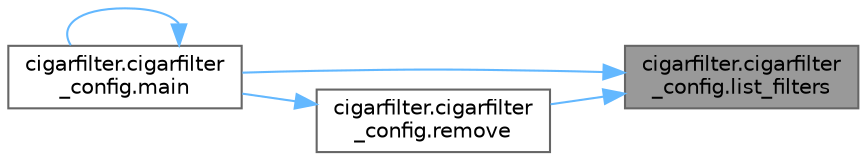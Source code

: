 digraph "cigarfilter.cigarfilter_config.list_filters"
{
 // LATEX_PDF_SIZE
  bgcolor="transparent";
  edge [fontname=Helvetica,fontsize=10,labelfontname=Helvetica,labelfontsize=10];
  node [fontname=Helvetica,fontsize=10,shape=box,height=0.2,width=0.4];
  rankdir="RL";
  Node1 [id="Node000001",label="cigarfilter.cigarfilter\l_config.list_filters",height=0.2,width=0.4,color="gray40", fillcolor="grey60", style="filled", fontcolor="black",tooltip=" "];
  Node1 -> Node2 [id="edge1_Node000001_Node000002",dir="back",color="steelblue1",style="solid",tooltip=" "];
  Node2 [id="Node000002",label="cigarfilter.cigarfilter\l_config.main",height=0.2,width=0.4,color="grey40", fillcolor="white", style="filled",URL="$namespacecigarfilter_1_1cigarfilter__config.html#a2f7204f3065a04216d81094a0f0d771b",tooltip=" "];
  Node2 -> Node2 [id="edge2_Node000002_Node000002",dir="back",color="steelblue1",style="solid",tooltip=" "];
  Node1 -> Node3 [id="edge3_Node000001_Node000003",dir="back",color="steelblue1",style="solid",tooltip=" "];
  Node3 [id="Node000003",label="cigarfilter.cigarfilter\l_config.remove",height=0.2,width=0.4,color="grey40", fillcolor="white", style="filled",URL="$namespacecigarfilter_1_1cigarfilter__config.html#a322c091a98df80e0f021a9e26e1389f3",tooltip=" "];
  Node3 -> Node2 [id="edge4_Node000003_Node000002",dir="back",color="steelblue1",style="solid",tooltip=" "];
}
